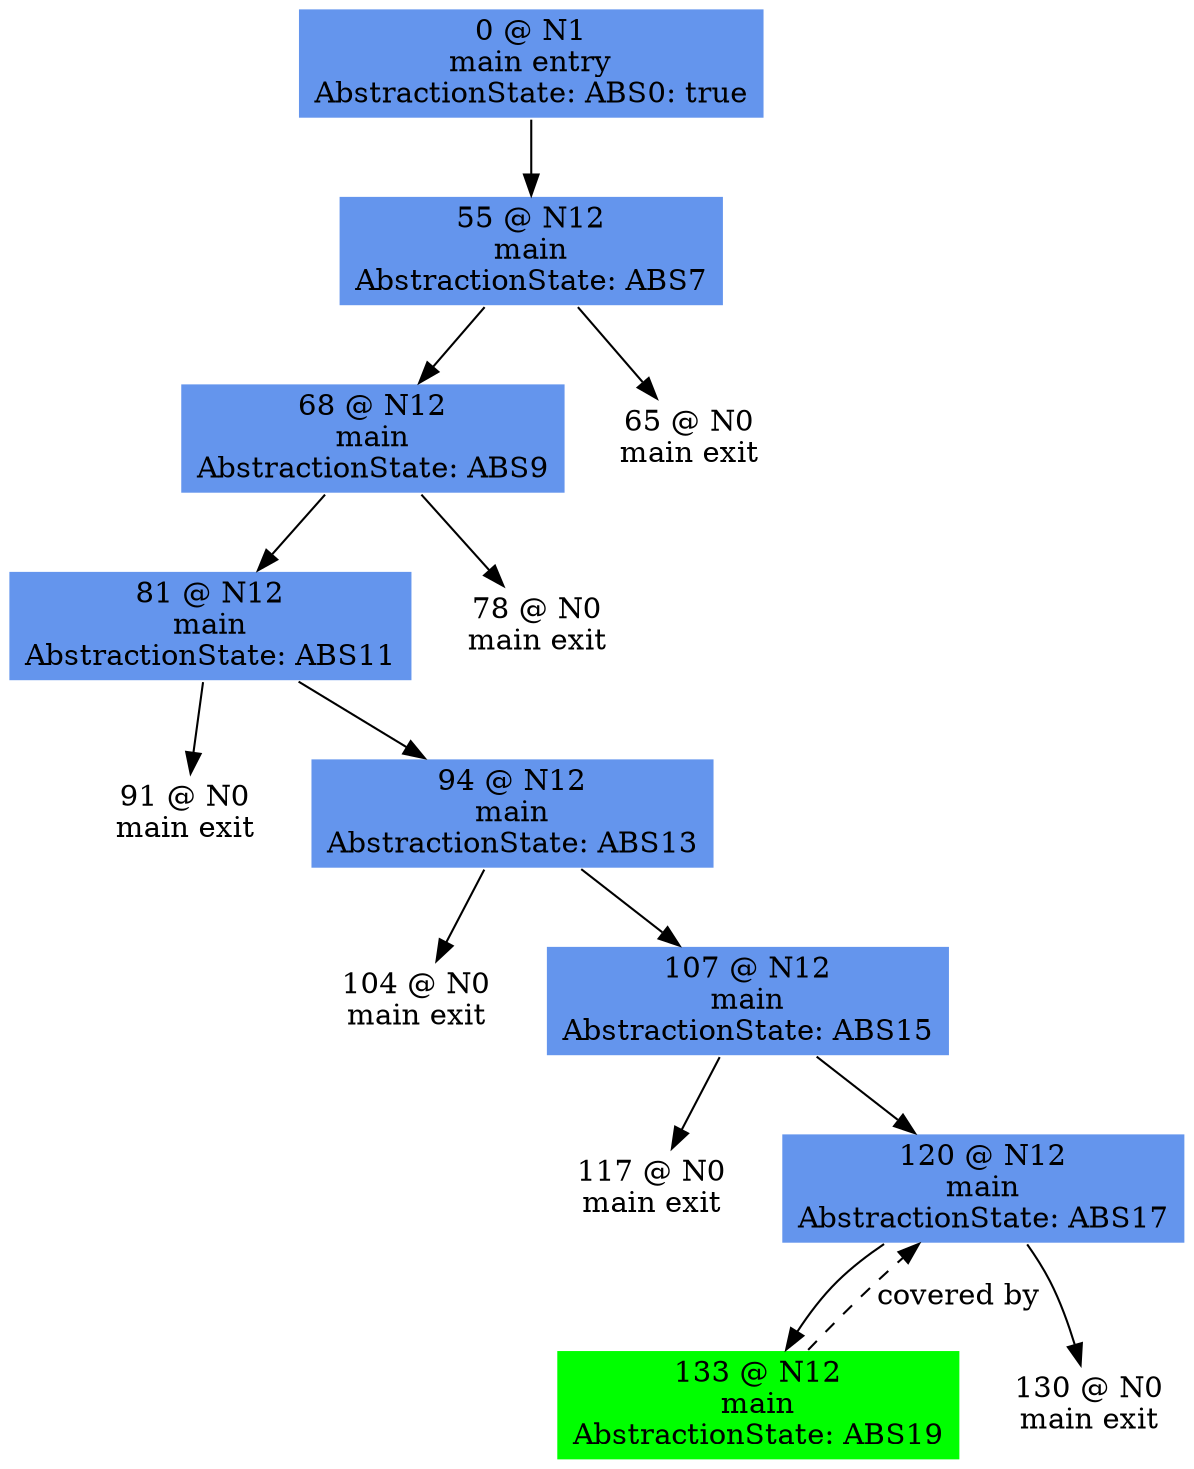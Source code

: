 digraph ARG {
node [style="filled" shape="box" color="white"]
0 [fillcolor="cornflowerblue" label="0 @ N1\nmain entry\nAbstractionState: ABS0: true\n" id="0"]
55 [fillcolor="cornflowerblue" label="55 @ N12\nmain\nAbstractionState: ABS7\n" id="55"]
68 [fillcolor="cornflowerblue" label="68 @ N12\nmain\nAbstractionState: ABS9\n" id="68"]
81 [fillcolor="cornflowerblue" label="81 @ N12\nmain\nAbstractionState: ABS11\n" id="81"]
91 [label="91 @ N0\nmain exit\n" id="91"]
94 [fillcolor="cornflowerblue" label="94 @ N12\nmain\nAbstractionState: ABS13\n" id="94"]
104 [label="104 @ N0\nmain exit\n" id="104"]
107 [fillcolor="cornflowerblue" label="107 @ N12\nmain\nAbstractionState: ABS15\n" id="107"]
117 [label="117 @ N0\nmain exit\n" id="117"]
120 [fillcolor="cornflowerblue" label="120 @ N12\nmain\nAbstractionState: ABS17\n" id="120"]
133 [fillcolor="green" label="133 @ N12\nmain\nAbstractionState: ABS19\n" id="133"]
130 [label="130 @ N0\nmain exit\n" id="130"]
78 [label="78 @ N0\nmain exit\n" id="78"]
65 [label="65 @ N0\nmain exit\n" id="65"]
0 -> 55 []
55 -> 65 []
55 -> 68 []
68 -> 78 []
68 -> 81 []
81 -> 94 []
81 -> 91 []
94 -> 107 []
94 -> 104 []
107 -> 120 []
107 -> 117 []
133 -> 120 [style="dashed" weight="0" label="covered by"]
120 -> 130 []
120 -> 133 []
}
